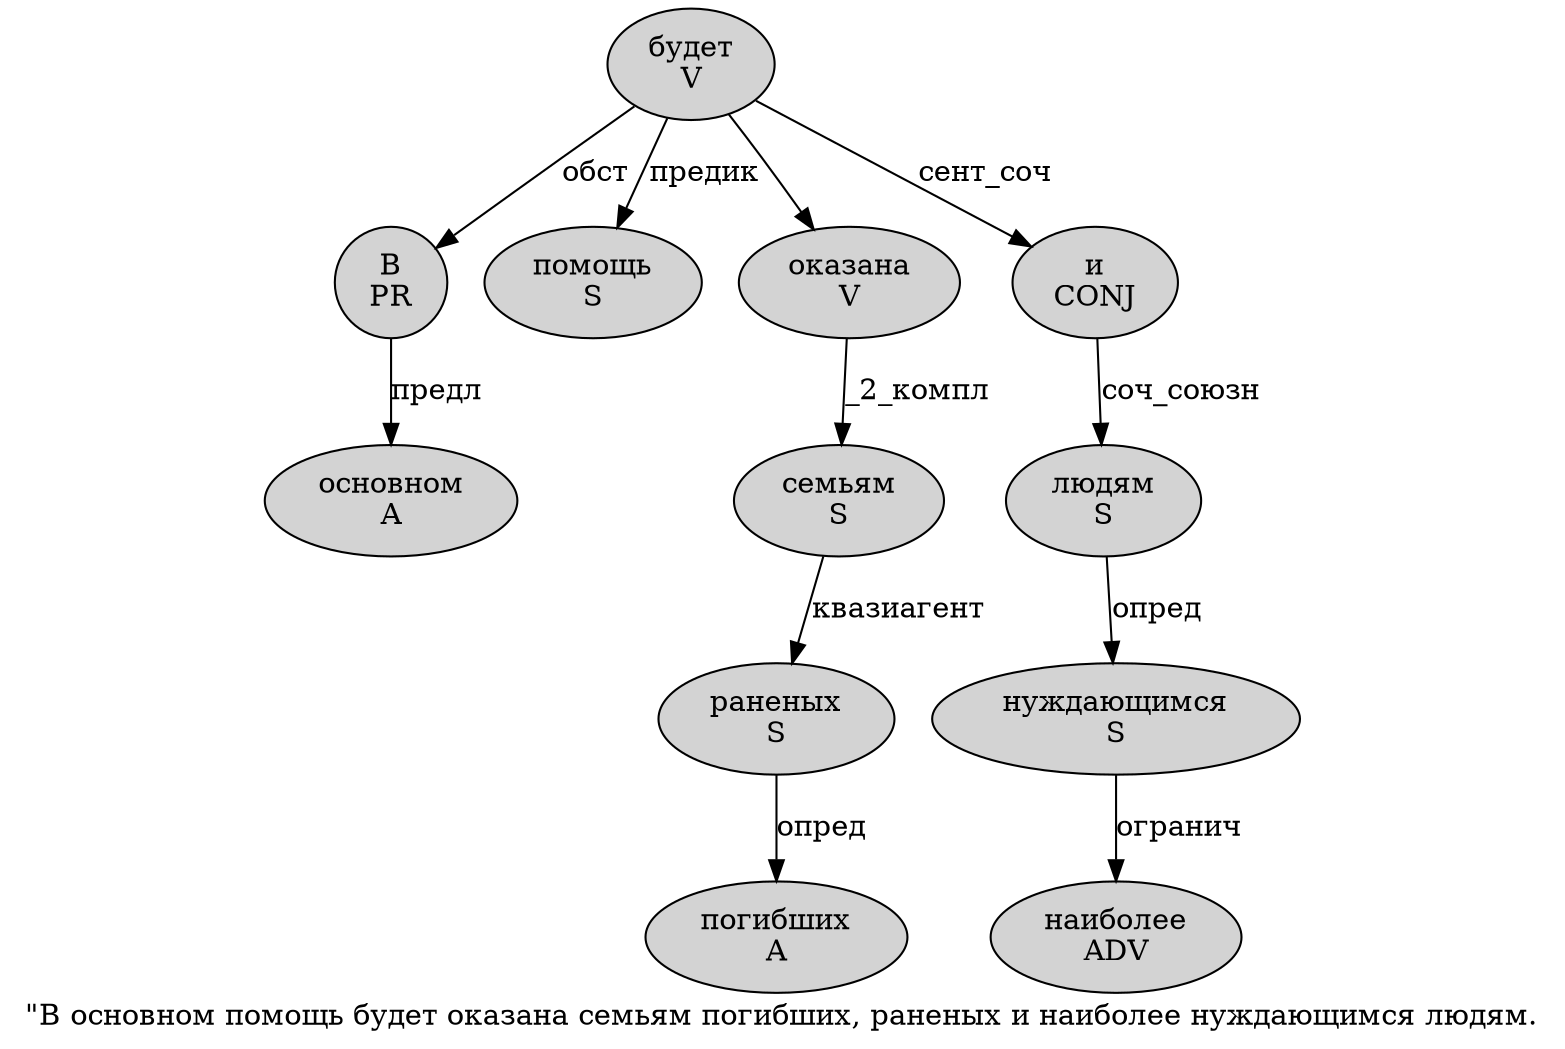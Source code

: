 digraph SENTENCE_1293 {
	graph [label="\"В основном помощь будет оказана семьям погибших, раненых и наиболее нуждающимся людям."]
	node [style=filled]
		1 [label="В
PR" color="" fillcolor=lightgray penwidth=1 shape=ellipse]
		2 [label="основном
A" color="" fillcolor=lightgray penwidth=1 shape=ellipse]
		3 [label="помощь
S" color="" fillcolor=lightgray penwidth=1 shape=ellipse]
		4 [label="будет
V" color="" fillcolor=lightgray penwidth=1 shape=ellipse]
		5 [label="оказана
V" color="" fillcolor=lightgray penwidth=1 shape=ellipse]
		6 [label="семьям
S" color="" fillcolor=lightgray penwidth=1 shape=ellipse]
		7 [label="погибших
A" color="" fillcolor=lightgray penwidth=1 shape=ellipse]
		9 [label="раненых
S" color="" fillcolor=lightgray penwidth=1 shape=ellipse]
		10 [label="и
CONJ" color="" fillcolor=lightgray penwidth=1 shape=ellipse]
		11 [label="наиболее
ADV" color="" fillcolor=lightgray penwidth=1 shape=ellipse]
		12 [label="нуждающимся
S" color="" fillcolor=lightgray penwidth=1 shape=ellipse]
		13 [label="людям
S" color="" fillcolor=lightgray penwidth=1 shape=ellipse]
			10 -> 13 [label="соч_союзн"]
			13 -> 12 [label="опред"]
			6 -> 9 [label="квазиагент"]
			5 -> 6 [label="_2_компл"]
			4 -> 1 [label="обст"]
			4 -> 3 [label="предик"]
			4 -> 5
			4 -> 10 [label="сент_соч"]
			9 -> 7 [label="опред"]
			1 -> 2 [label="предл"]
			12 -> 11 [label="огранич"]
}